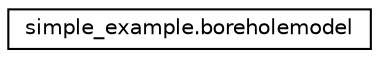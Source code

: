 digraph "Graphical Class Hierarchy"
{
  edge [fontname="Helvetica",fontsize="10",labelfontname="Helvetica",labelfontsize="10"];
  node [fontname="Helvetica",fontsize="10",shape=record];
  rankdir="LR";
  Node1 [label="simple_example.boreholemodel",height=0.2,width=0.4,color="black", fillcolor="white", style="filled",URL="$classsimple__example_1_1boreholemodel.html"];
}
